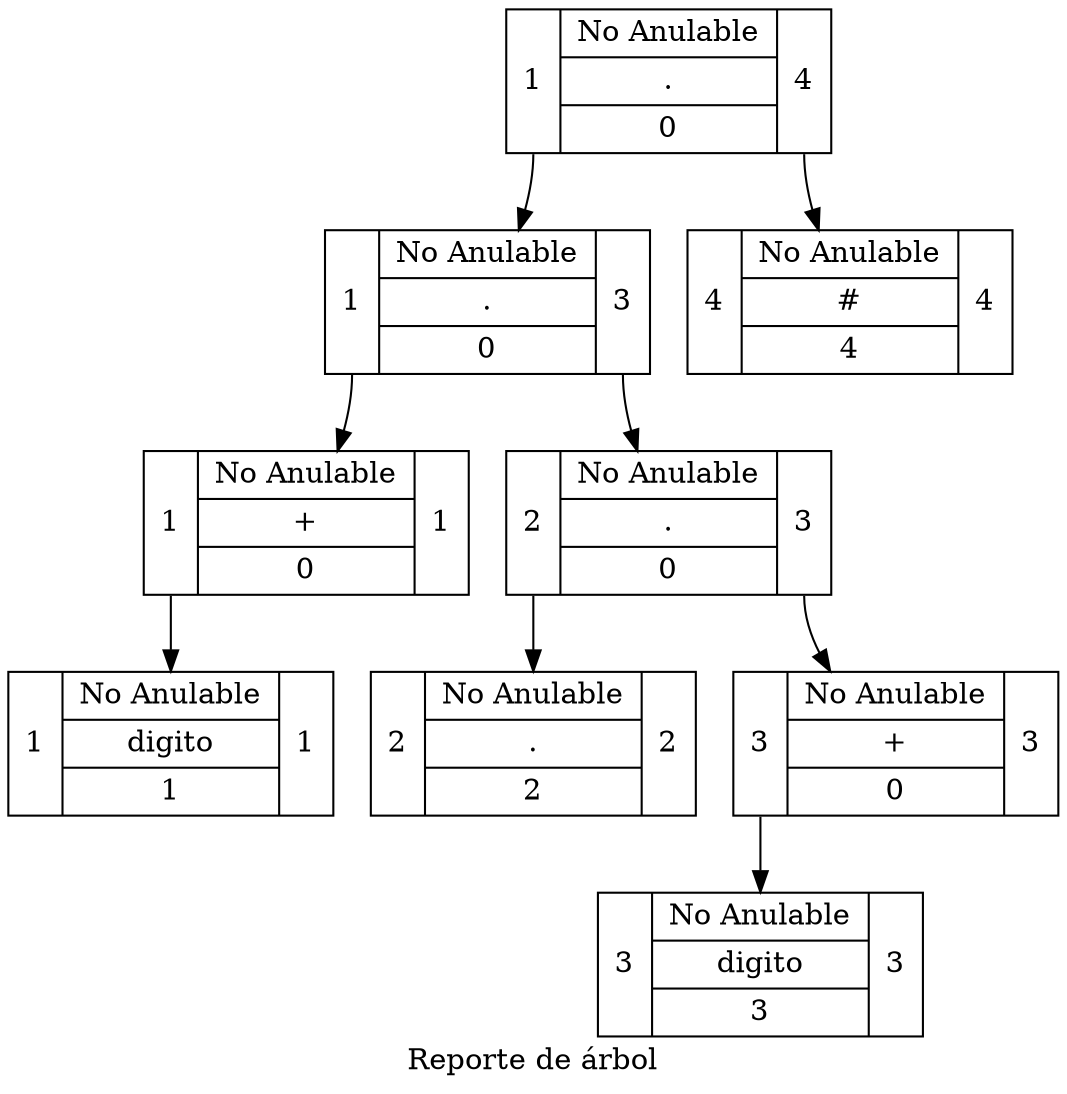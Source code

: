 digraph Arbol{
node [shape=record, height=.1];
"node4"[label = "<f0>1 |{ No Anulable | digito | 1 } |<f2>1 "];
"node3"[label = "<f0>1 |{ No Anulable | \+ | 0 } |<f2>1 "];
"node3":f0 -> "node4";
"node2"[label = "<f0>1 |{ No Anulable | \. | 0 } |<f2>3 "];
"node2":f0 -> "node3";
"node2":f2 -> "node5";
"node6"[label = "<f0>2 |{ No Anulable | \. | 2 } |<f2>2 "];
"node5"[label = "<f0>2 |{ No Anulable | \. | 0 } |<f2>3 "];
"node5":f0 -> "node6";
"node5":f2 -> "node7";
"node8"[label = "<f0>3 |{ No Anulable | digito | 3 } |<f2>3 "];
"node7"[label = "<f0>3 |{ No Anulable | \+ | 0 } |<f2>3 "];
"node7":f0 -> "node8";
"node0"[label = "<f0>1 |{ No Anulable | \. | 0 } |<f2>4 "];
"node0":f0 -> "node2";
"node0":f2 -> "node1";
"node1"[label = "<f0>4 |{ No Anulable | \# | 4 } |<f2>4 "];
label= "Reporte de árbol";
}
